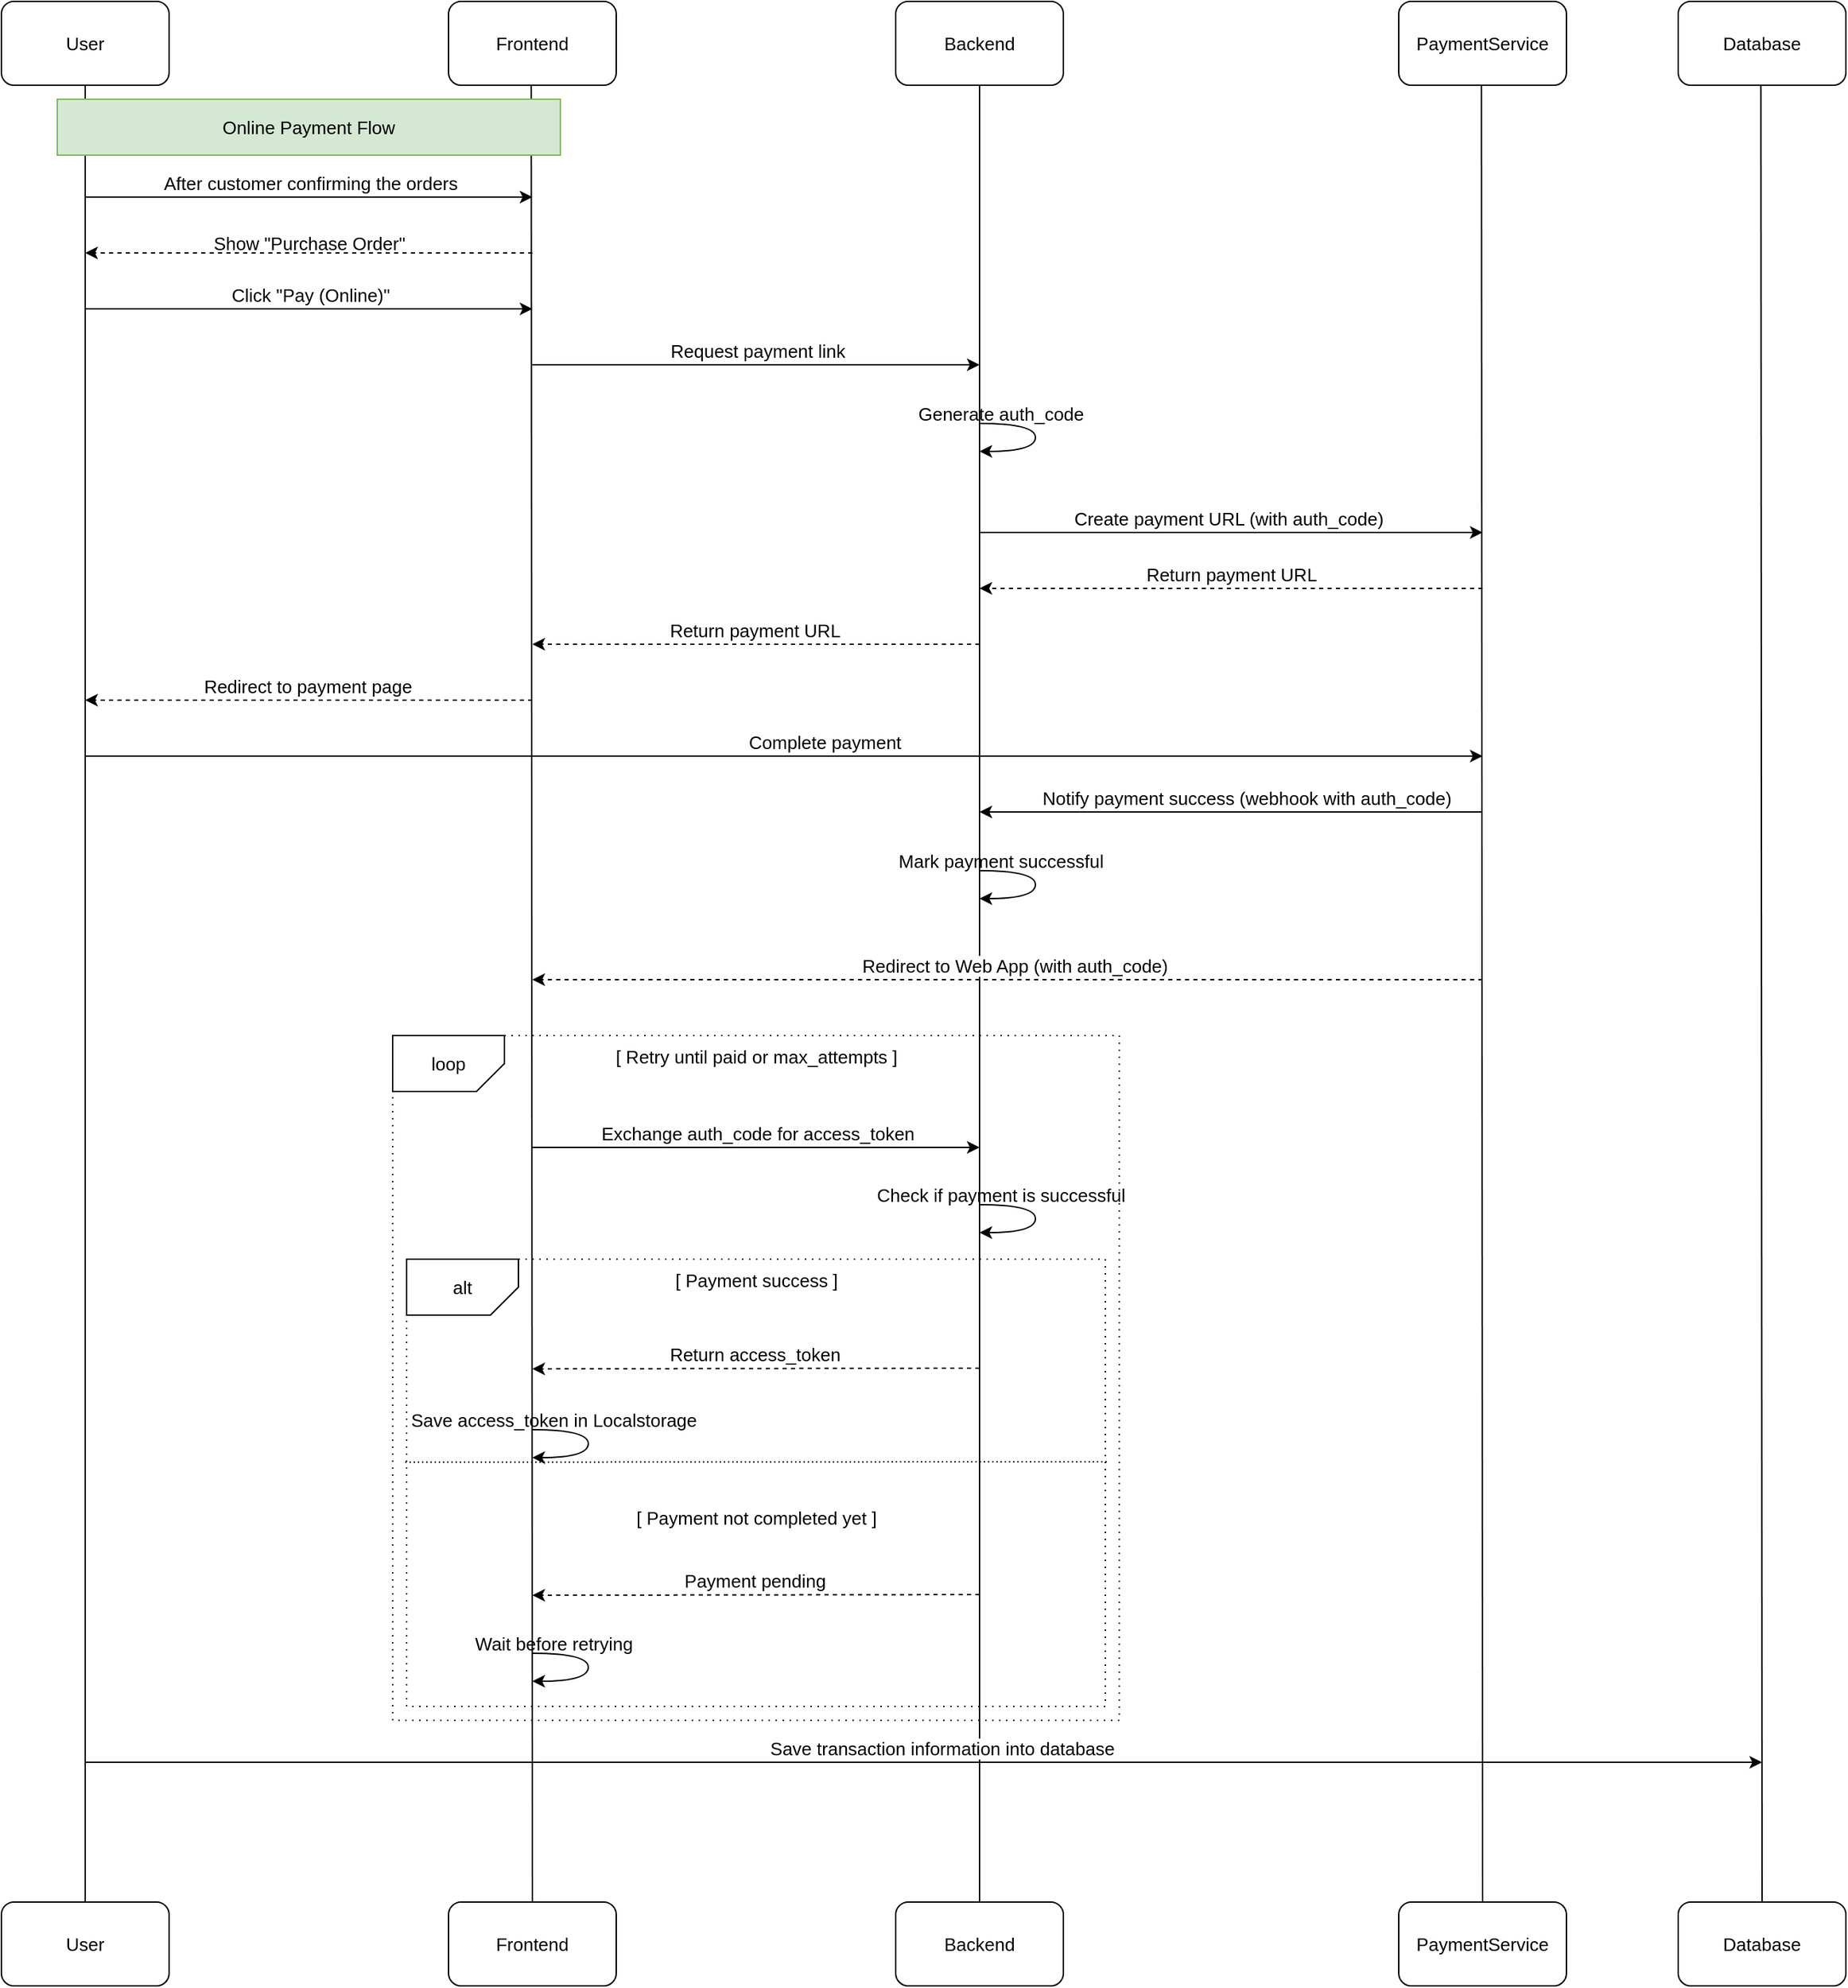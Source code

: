 <mxfile version="28.2.5">
  <diagram name="Page-1" id="935gk-mgyDyj7o7sxAbQ">
    <mxGraphModel dx="1153" dy="633" grid="1" gridSize="10" guides="1" tooltips="1" connect="1" arrows="1" fold="1" page="1" pageScale="1" pageWidth="2000" pageHeight="2000" math="0" shadow="0">
      <root>
        <mxCell id="0" />
        <mxCell id="1" parent="0" />
        <mxCell id="0PlHV3OxmcAFYTyNckas-15" value="" style="endArrow=classic;html=1;rounded=0;fontSize=13;" edge="1" parent="1">
          <mxGeometry width="50" height="50" relative="1" as="geometry">
            <mxPoint x="180" y="280" as="sourcePoint" />
            <mxPoint x="500" y="280" as="targetPoint" />
          </mxGeometry>
        </mxCell>
        <mxCell id="0PlHV3OxmcAFYTyNckas-16" value="After customer confirming the orders" style="edgeLabel;html=1;align=center;verticalAlign=middle;resizable=0;points=[];fontSize=13;" vertex="1" connectable="0" parent="0PlHV3OxmcAFYTyNckas-15">
          <mxGeometry x="-0.158" y="5" relative="1" as="geometry">
            <mxPoint x="26" y="-5" as="offset" />
          </mxGeometry>
        </mxCell>
        <mxCell id="0PlHV3OxmcAFYTyNckas-18" value="" style="endArrow=classic;html=1;rounded=0;dashed=1;fontSize=13;" edge="1" parent="1">
          <mxGeometry width="50" height="50" relative="1" as="geometry">
            <mxPoint x="500" y="320" as="sourcePoint" />
            <mxPoint x="180" y="320" as="targetPoint" />
          </mxGeometry>
        </mxCell>
        <mxCell id="0PlHV3OxmcAFYTyNckas-19" value="Show &quot;Purchase Order&quot;" style="text;html=1;align=center;verticalAlign=middle;resizable=0;points=[];autosize=1;strokeColor=none;fillColor=none;fontSize=13;" vertex="1" parent="1">
          <mxGeometry x="260" y="298" width="160" height="30" as="geometry" />
        </mxCell>
        <mxCell id="0PlHV3OxmcAFYTyNckas-7" value="" style="endArrow=none;html=1;rounded=0;entryX=0.5;entryY=1;entryDx=0;entryDy=0;movable=1;resizable=1;rotatable=1;deletable=1;editable=1;locked=0;connectable=1;exitX=0.5;exitY=0;exitDx=0;exitDy=0;fontSize=13;" edge="1" parent="1" source="0PlHV3OxmcAFYTyNckas-80" target="0PlHV3OxmcAFYTyNckas-1">
          <mxGeometry width="50" height="50" relative="1" as="geometry">
            <mxPoint x="180" y="1480" as="sourcePoint" />
            <mxPoint x="500" y="390" as="targetPoint" />
          </mxGeometry>
        </mxCell>
        <mxCell id="0PlHV3OxmcAFYTyNckas-1" value="User" style="rounded=1;whiteSpace=wrap;html=1;movable=1;resizable=1;rotatable=1;deletable=1;editable=1;locked=0;connectable=1;fontSize=13;" vertex="1" parent="1">
          <mxGeometry x="120" y="140" width="120" height="60" as="geometry" />
        </mxCell>
        <mxCell id="0PlHV3OxmcAFYTyNckas-2" value="Frontend" style="rounded=1;whiteSpace=wrap;html=1;movable=1;resizable=1;rotatable=1;deletable=1;editable=1;locked=0;connectable=1;fontSize=13;" vertex="1" parent="1">
          <mxGeometry x="440" y="140" width="120" height="60" as="geometry" />
        </mxCell>
        <mxCell id="0PlHV3OxmcAFYTyNckas-3" value="Backend" style="rounded=1;whiteSpace=wrap;html=1;movable=1;resizable=1;rotatable=1;deletable=1;editable=1;locked=0;connectable=1;fontSize=13;" vertex="1" parent="1">
          <mxGeometry x="760" y="140" width="120" height="60" as="geometry" />
        </mxCell>
        <mxCell id="0PlHV3OxmcAFYTyNckas-4" value="PaymentService" style="rounded=1;whiteSpace=wrap;html=1;movable=1;resizable=1;rotatable=1;deletable=1;editable=1;locked=0;connectable=1;fontSize=13;" vertex="1" parent="1">
          <mxGeometry x="1120" y="140" width="120" height="60" as="geometry" />
        </mxCell>
        <mxCell id="0PlHV3OxmcAFYTyNckas-6" value="Database" style="rounded=1;whiteSpace=wrap;html=1;movable=1;resizable=1;rotatable=1;deletable=1;editable=1;locked=0;connectable=1;fontSize=13;" vertex="1" parent="1">
          <mxGeometry x="1320" y="140" width="120" height="60" as="geometry" />
        </mxCell>
        <mxCell id="0PlHV3OxmcAFYTyNckas-8" value="" style="endArrow=none;html=1;rounded=0;entryX=0.5;entryY=1;entryDx=0;entryDy=0;movable=1;resizable=1;rotatable=1;deletable=1;editable=1;locked=0;connectable=1;exitX=0.5;exitY=0;exitDx=0;exitDy=0;fontSize=13;" edge="1" parent="1" source="0PlHV3OxmcAFYTyNckas-81">
          <mxGeometry width="50" height="50" relative="1" as="geometry">
            <mxPoint x="499" y="1480" as="sourcePoint" />
            <mxPoint x="499.17" y="200" as="targetPoint" />
          </mxGeometry>
        </mxCell>
        <mxCell id="0PlHV3OxmcAFYTyNckas-9" value="" style="endArrow=none;html=1;rounded=0;entryX=0.5;entryY=1;entryDx=0;entryDy=0;movable=1;resizable=1;rotatable=1;deletable=1;editable=1;locked=0;connectable=1;exitX=0.5;exitY=0;exitDx=0;exitDy=0;fontSize=13;" edge="1" parent="1" source="0PlHV3OxmcAFYTyNckas-82">
          <mxGeometry width="50" height="50" relative="1" as="geometry">
            <mxPoint x="820" y="1480" as="sourcePoint" />
            <mxPoint x="820" y="200" as="targetPoint" />
          </mxGeometry>
        </mxCell>
        <mxCell id="0PlHV3OxmcAFYTyNckas-10" value="" style="endArrow=none;html=1;rounded=0;entryX=0.5;entryY=1;entryDx=0;entryDy=0;movable=1;resizable=1;rotatable=1;deletable=1;editable=1;locked=0;connectable=1;exitX=0.5;exitY=0;exitDx=0;exitDy=0;fontSize=13;" edge="1" parent="1" source="0PlHV3OxmcAFYTyNckas-83">
          <mxGeometry width="50" height="50" relative="1" as="geometry">
            <mxPoint x="1180" y="1480" as="sourcePoint" />
            <mxPoint x="1179.17" y="200" as="targetPoint" />
          </mxGeometry>
        </mxCell>
        <mxCell id="0PlHV3OxmcAFYTyNckas-12" value="" style="endArrow=none;html=1;rounded=0;entryX=0.5;entryY=1;entryDx=0;entryDy=0;movable=1;resizable=1;rotatable=1;deletable=1;editable=1;locked=0;connectable=1;exitX=0.5;exitY=0;exitDx=0;exitDy=0;fontSize=13;" edge="1" parent="1" source="0PlHV3OxmcAFYTyNckas-85">
          <mxGeometry width="50" height="50" relative="1" as="geometry">
            <mxPoint x="1379" y="1480" as="sourcePoint" />
            <mxPoint x="1379.17" y="200" as="targetPoint" />
          </mxGeometry>
        </mxCell>
        <mxCell id="0PlHV3OxmcAFYTyNckas-20" value="" style="endArrow=classic;html=1;rounded=0;movable=1;resizable=1;rotatable=1;deletable=1;editable=1;locked=0;connectable=1;fontSize=13;" edge="1" parent="1">
          <mxGeometry width="50" height="50" relative="1" as="geometry">
            <mxPoint x="180" y="360" as="sourcePoint" />
            <mxPoint x="500" y="360" as="targetPoint" />
          </mxGeometry>
        </mxCell>
        <mxCell id="0PlHV3OxmcAFYTyNckas-21" value="Click &quot;Pay (Online)&quot;" style="edgeLabel;html=1;align=center;verticalAlign=middle;resizable=0;points=[];fontSize=13;" vertex="1" connectable="0" parent="0PlHV3OxmcAFYTyNckas-20">
          <mxGeometry x="-0.158" y="5" relative="1" as="geometry">
            <mxPoint x="26" y="-5" as="offset" />
          </mxGeometry>
        </mxCell>
        <mxCell id="0PlHV3OxmcAFYTyNckas-14" value="Online Payment Flow" style="rounded=0;whiteSpace=wrap;html=1;fillColor=#d5e8d4;strokeColor=#82b366;fontSize=13;" vertex="1" parent="1">
          <mxGeometry x="160" y="210" width="360" height="40" as="geometry" />
        </mxCell>
        <mxCell id="0PlHV3OxmcAFYTyNckas-23" value="" style="endArrow=classic;html=1;rounded=0;movable=1;resizable=1;rotatable=1;deletable=1;editable=1;locked=0;connectable=1;fontSize=13;" edge="1" parent="1">
          <mxGeometry width="50" height="50" relative="1" as="geometry">
            <mxPoint x="500" y="400" as="sourcePoint" />
            <mxPoint x="820" y="400" as="targetPoint" />
          </mxGeometry>
        </mxCell>
        <mxCell id="0PlHV3OxmcAFYTyNckas-24" value="Request payment link" style="edgeLabel;html=1;align=center;verticalAlign=middle;resizable=0;points=[];fontSize=13;" vertex="1" connectable="0" parent="0PlHV3OxmcAFYTyNckas-23">
          <mxGeometry x="-0.158" y="5" relative="1" as="geometry">
            <mxPoint x="26" y="-5" as="offset" />
          </mxGeometry>
        </mxCell>
        <mxCell id="0PlHV3OxmcAFYTyNckas-29" value="" style="group;fontSize=13;" vertex="1" connectable="0" parent="1">
          <mxGeometry x="770" y="420" width="135" height="42" as="geometry" />
        </mxCell>
        <mxCell id="0PlHV3OxmcAFYTyNckas-26" value="" style="endArrow=classic;html=1;rounded=0;edgeStyle=orthogonalEdgeStyle;curved=1;fontSize=13;" edge="1" parent="0PlHV3OxmcAFYTyNckas-29">
          <mxGeometry width="50" height="50" relative="1" as="geometry">
            <mxPoint x="50" y="22" as="sourcePoint" />
            <mxPoint x="50" y="42" as="targetPoint" />
            <Array as="points">
              <mxPoint x="90" y="22" />
              <mxPoint x="90" y="42" />
            </Array>
          </mxGeometry>
        </mxCell>
        <mxCell id="0PlHV3OxmcAFYTyNckas-28" value="Generate auth_code" style="text;html=1;align=center;verticalAlign=middle;resizable=0;points=[];autosize=1;strokeColor=none;fillColor=none;fontSize=13;" vertex="1" parent="0PlHV3OxmcAFYTyNckas-29">
          <mxGeometry x="-5" width="140" height="30" as="geometry" />
        </mxCell>
        <mxCell id="0PlHV3OxmcAFYTyNckas-31" value="" style="endArrow=classic;html=1;rounded=0;movable=1;resizable=1;rotatable=1;deletable=1;editable=1;locked=0;connectable=1;fontSize=13;" edge="1" parent="1">
          <mxGeometry width="50" height="50" relative="1" as="geometry">
            <mxPoint x="820" y="520" as="sourcePoint" />
            <mxPoint x="1180" y="520" as="targetPoint" />
          </mxGeometry>
        </mxCell>
        <mxCell id="0PlHV3OxmcAFYTyNckas-32" value="Create payment URL (with auth_code)" style="edgeLabel;html=1;align=center;verticalAlign=middle;resizable=0;points=[];fontSize=13;" vertex="1" connectable="0" parent="0PlHV3OxmcAFYTyNckas-31">
          <mxGeometry x="-0.158" y="5" relative="1" as="geometry">
            <mxPoint x="26" y="-5" as="offset" />
          </mxGeometry>
        </mxCell>
        <mxCell id="0PlHV3OxmcAFYTyNckas-33" value="" style="endArrow=classic;html=1;rounded=0;dashed=1;fontSize=13;" edge="1" parent="1">
          <mxGeometry width="50" height="50" relative="1" as="geometry">
            <mxPoint x="1180" y="560" as="sourcePoint" />
            <mxPoint x="820" y="560" as="targetPoint" />
          </mxGeometry>
        </mxCell>
        <mxCell id="0PlHV3OxmcAFYTyNckas-34" value="Return payment URL" style="edgeLabel;html=1;align=center;verticalAlign=middle;resizable=0;points=[];fontSize=13;" vertex="1" connectable="0" parent="0PlHV3OxmcAFYTyNckas-33">
          <mxGeometry x="-0.031" y="-4" relative="1" as="geometry">
            <mxPoint x="-6" y="-6" as="offset" />
          </mxGeometry>
        </mxCell>
        <mxCell id="0PlHV3OxmcAFYTyNckas-36" value="" style="endArrow=classic;html=1;rounded=0;dashed=1;fontSize=13;" edge="1" parent="1">
          <mxGeometry width="50" height="50" relative="1" as="geometry">
            <mxPoint x="820" y="600" as="sourcePoint" />
            <mxPoint x="500" y="600" as="targetPoint" />
          </mxGeometry>
        </mxCell>
        <mxCell id="0PlHV3OxmcAFYTyNckas-37" value="Return payment URL" style="edgeLabel;html=1;align=center;verticalAlign=middle;resizable=0;points=[];fontSize=13;" vertex="1" connectable="0" parent="0PlHV3OxmcAFYTyNckas-36">
          <mxGeometry x="-0.031" y="-4" relative="1" as="geometry">
            <mxPoint x="-6" y="-6" as="offset" />
          </mxGeometry>
        </mxCell>
        <mxCell id="0PlHV3OxmcAFYTyNckas-38" value="" style="endArrow=classic;html=1;rounded=0;dashed=1;fontSize=13;" edge="1" parent="1">
          <mxGeometry width="50" height="50" relative="1" as="geometry">
            <mxPoint x="500" y="640" as="sourcePoint" />
            <mxPoint x="180" y="640" as="targetPoint" />
          </mxGeometry>
        </mxCell>
        <mxCell id="0PlHV3OxmcAFYTyNckas-39" value="Redirect to payment page" style="edgeLabel;html=1;align=center;verticalAlign=middle;resizable=0;points=[];fontSize=13;" vertex="1" connectable="0" parent="0PlHV3OxmcAFYTyNckas-38">
          <mxGeometry x="-0.031" y="-4" relative="1" as="geometry">
            <mxPoint x="-6" y="-6" as="offset" />
          </mxGeometry>
        </mxCell>
        <mxCell id="0PlHV3OxmcAFYTyNckas-40" value="" style="endArrow=classic;html=1;rounded=0;movable=1;resizable=1;rotatable=1;deletable=1;editable=1;locked=0;connectable=1;fontSize=13;" edge="1" parent="1">
          <mxGeometry width="50" height="50" relative="1" as="geometry">
            <mxPoint x="180" y="680" as="sourcePoint" />
            <mxPoint x="1180" y="680" as="targetPoint" />
          </mxGeometry>
        </mxCell>
        <mxCell id="0PlHV3OxmcAFYTyNckas-41" value="Complete payment" style="edgeLabel;html=1;align=center;verticalAlign=middle;resizable=0;points=[];fontSize=13;" vertex="1" connectable="0" parent="0PlHV3OxmcAFYTyNckas-40">
          <mxGeometry x="-0.158" y="5" relative="1" as="geometry">
            <mxPoint x="108" y="-5" as="offset" />
          </mxGeometry>
        </mxCell>
        <mxCell id="0PlHV3OxmcAFYTyNckas-43" value="" style="endArrow=classic;html=1;rounded=0;movable=1;resizable=1;rotatable=1;deletable=1;editable=1;locked=0;connectable=1;fontSize=13;" edge="1" parent="1">
          <mxGeometry width="50" height="50" relative="1" as="geometry">
            <mxPoint x="1180" y="720" as="sourcePoint" />
            <mxPoint x="820" y="720" as="targetPoint" />
          </mxGeometry>
        </mxCell>
        <mxCell id="0PlHV3OxmcAFYTyNckas-44" value="Notify payment success (webhook with auth_code)" style="edgeLabel;html=1;align=center;verticalAlign=middle;resizable=0;points=[];fontSize=13;" vertex="1" connectable="0" parent="0PlHV3OxmcAFYTyNckas-43">
          <mxGeometry x="-0.158" y="5" relative="1" as="geometry">
            <mxPoint x="-18" y="-15" as="offset" />
          </mxGeometry>
        </mxCell>
        <mxCell id="0PlHV3OxmcAFYTyNckas-45" value="" style="group;fontSize=13;" vertex="1" connectable="0" parent="1">
          <mxGeometry x="770" y="740" width="150" height="42" as="geometry" />
        </mxCell>
        <mxCell id="0PlHV3OxmcAFYTyNckas-46" value="" style="endArrow=classic;html=1;rounded=0;edgeStyle=orthogonalEdgeStyle;curved=1;fontSize=13;" edge="1" parent="0PlHV3OxmcAFYTyNckas-45">
          <mxGeometry width="50" height="50" relative="1" as="geometry">
            <mxPoint x="50" y="22" as="sourcePoint" />
            <mxPoint x="50" y="42" as="targetPoint" />
            <Array as="points">
              <mxPoint x="90" y="22" />
              <mxPoint x="90" y="42" />
            </Array>
          </mxGeometry>
        </mxCell>
        <mxCell id="0PlHV3OxmcAFYTyNckas-47" value="Mark payment successful" style="text;html=1;align=center;verticalAlign=middle;resizable=0;points=[];autosize=1;strokeColor=none;fillColor=none;fontSize=13;" vertex="1" parent="0PlHV3OxmcAFYTyNckas-45">
          <mxGeometry x="-20" width="170" height="30" as="geometry" />
        </mxCell>
        <mxCell id="0PlHV3OxmcAFYTyNckas-48" value="" style="endArrow=classic;html=1;rounded=0;dashed=1;fontSize=13;" edge="1" parent="1">
          <mxGeometry width="50" height="50" relative="1" as="geometry">
            <mxPoint x="1180" y="840" as="sourcePoint" />
            <mxPoint x="500" y="840" as="targetPoint" />
          </mxGeometry>
        </mxCell>
        <mxCell id="0PlHV3OxmcAFYTyNckas-49" value="Redirect to Web App (with auth_code)" style="edgeLabel;html=1;align=center;verticalAlign=middle;resizable=0;points=[];fontSize=13;" vertex="1" connectable="0" parent="0PlHV3OxmcAFYTyNckas-48">
          <mxGeometry x="-0.031" y="-4" relative="1" as="geometry">
            <mxPoint x="-6" y="-6" as="offset" />
          </mxGeometry>
        </mxCell>
        <mxCell id="0PlHV3OxmcAFYTyNckas-51" value="" style="rounded=0;whiteSpace=wrap;html=1;fillColor=none;dashed=1;dashPattern=1 4;fontSize=13;" vertex="1" parent="1">
          <mxGeometry x="400" y="880" width="520" height="490" as="geometry" />
        </mxCell>
        <mxCell id="0PlHV3OxmcAFYTyNckas-52" value="" style="rounded=0;whiteSpace=wrap;html=1;fillColor=none;dashed=1;dashPattern=1 4;fontSize=13;" vertex="1" parent="1">
          <mxGeometry x="410" y="1040" width="500" height="320" as="geometry" />
        </mxCell>
        <mxCell id="0PlHV3OxmcAFYTyNckas-53" value="loop" style="shape=card;whiteSpace=wrap;html=1;direction=south;flipV=1;fillColor=default;size=20;fontSize=13;" vertex="1" parent="1">
          <mxGeometry x="400" y="880" width="80" height="40" as="geometry" />
        </mxCell>
        <mxCell id="0PlHV3OxmcAFYTyNckas-54" value="alt" style="shape=card;whiteSpace=wrap;html=1;direction=south;flipV=1;fillColor=default;size=20;fontSize=13;" vertex="1" parent="1">
          <mxGeometry x="410" y="1040" width="80" height="40" as="geometry" />
        </mxCell>
        <mxCell id="0PlHV3OxmcAFYTyNckas-55" value="[ Retry until paid or max_attempts ]" style="text;html=1;align=center;verticalAlign=middle;resizable=0;points=[];autosize=1;strokeColor=none;fillColor=none;fontSize=13;" vertex="1" parent="1">
          <mxGeometry x="545" y="880" width="230" height="30" as="geometry" />
        </mxCell>
        <mxCell id="0PlHV3OxmcAFYTyNckas-56" value="" style="endArrow=classic;html=1;rounded=0;movable=1;resizable=1;rotatable=1;deletable=1;editable=1;locked=0;connectable=1;fontSize=13;" edge="1" parent="1">
          <mxGeometry width="50" height="50" relative="1" as="geometry">
            <mxPoint x="500" y="960" as="sourcePoint" />
            <mxPoint x="820" y="960" as="targetPoint" />
          </mxGeometry>
        </mxCell>
        <mxCell id="0PlHV3OxmcAFYTyNckas-57" value="Exchange auth_code for access_token" style="edgeLabel;html=1;align=center;verticalAlign=middle;resizable=0;points=[];fontSize=13;" vertex="1" connectable="0" parent="0PlHV3OxmcAFYTyNckas-56">
          <mxGeometry x="-0.158" y="5" relative="1" as="geometry">
            <mxPoint x="26" y="-5" as="offset" />
          </mxGeometry>
        </mxCell>
        <mxCell id="0PlHV3OxmcAFYTyNckas-58" value="" style="group;fillColor=none;fontSize=13;" vertex="1" connectable="0" parent="1">
          <mxGeometry x="770" y="979" width="165" height="42" as="geometry" />
        </mxCell>
        <mxCell id="0PlHV3OxmcAFYTyNckas-59" value="" style="endArrow=classic;html=1;rounded=0;edgeStyle=orthogonalEdgeStyle;curved=1;fontSize=13;" edge="1" parent="0PlHV3OxmcAFYTyNckas-58">
          <mxGeometry width="50" height="50" relative="1" as="geometry">
            <mxPoint x="50" y="22" as="sourcePoint" />
            <mxPoint x="50" y="42" as="targetPoint" />
            <Array as="points">
              <mxPoint x="90" y="22" />
              <mxPoint x="90" y="42" />
            </Array>
          </mxGeometry>
        </mxCell>
        <mxCell id="0PlHV3OxmcAFYTyNckas-60" value="Check if payment is successful" style="text;html=1;align=center;verticalAlign=middle;resizable=0;points=[];autosize=1;strokeColor=none;fillColor=none;fontSize=13;" vertex="1" parent="0PlHV3OxmcAFYTyNckas-58">
          <mxGeometry x="-35" width="200" height="30" as="geometry" />
        </mxCell>
        <mxCell id="0PlHV3OxmcAFYTyNckas-61" value="[ Payment success ]" style="text;html=1;align=center;verticalAlign=middle;resizable=0;points=[];autosize=1;strokeColor=none;fillColor=none;fontSize=13;" vertex="1" parent="1">
          <mxGeometry x="590" y="1040" width="140" height="30" as="geometry" />
        </mxCell>
        <mxCell id="0PlHV3OxmcAFYTyNckas-62" value="" style="endArrow=classic;html=1;rounded=0;dashed=1;fontSize=13;" edge="1" parent="1">
          <mxGeometry width="50" height="50" relative="1" as="geometry">
            <mxPoint x="820" y="1118" as="sourcePoint" />
            <mxPoint x="500" y="1118.46" as="targetPoint" />
          </mxGeometry>
        </mxCell>
        <mxCell id="0PlHV3OxmcAFYTyNckas-63" value="Return access_token" style="edgeLabel;html=1;align=center;verticalAlign=middle;resizable=0;points=[];fontSize=13;" vertex="1" connectable="0" parent="0PlHV3OxmcAFYTyNckas-62">
          <mxGeometry x="-0.031" y="-4" relative="1" as="geometry">
            <mxPoint x="-6" y="-6" as="offset" />
          </mxGeometry>
        </mxCell>
        <mxCell id="0PlHV3OxmcAFYTyNckas-64" value="" style="group;fillColor=none;fontSize=13;" vertex="1" connectable="0" parent="1">
          <mxGeometry x="450" y="1140" width="180" height="42" as="geometry" />
        </mxCell>
        <mxCell id="0PlHV3OxmcAFYTyNckas-65" value="" style="endArrow=classic;html=1;rounded=0;edgeStyle=orthogonalEdgeStyle;curved=1;fontSize=13;" edge="1" parent="0PlHV3OxmcAFYTyNckas-64">
          <mxGeometry width="50" height="50" relative="1" as="geometry">
            <mxPoint x="50" y="22" as="sourcePoint" />
            <mxPoint x="50" y="42" as="targetPoint" />
            <Array as="points">
              <mxPoint x="90" y="22" />
              <mxPoint x="90" y="42" />
            </Array>
          </mxGeometry>
        </mxCell>
        <mxCell id="0PlHV3OxmcAFYTyNckas-66" value="Save access_token in Localstorage" style="text;html=1;align=center;verticalAlign=middle;resizable=0;points=[];autosize=1;strokeColor=none;fillColor=none;fontSize=13;" vertex="1" parent="0PlHV3OxmcAFYTyNckas-64">
          <mxGeometry x="-50" width="230" height="30" as="geometry" />
        </mxCell>
        <mxCell id="0PlHV3OxmcAFYTyNckas-68" value="" style="endArrow=none;html=1;rounded=0;entryX=-0.003;entryY=0.454;entryDx=0;entryDy=0;entryPerimeter=0;exitX=1.002;exitY=0.453;exitDx=0;exitDy=0;exitPerimeter=0;dashed=1;dashPattern=1 2;fontSize=13;" edge="1" parent="1" source="0PlHV3OxmcAFYTyNckas-52" target="0PlHV3OxmcAFYTyNckas-52">
          <mxGeometry width="50" height="50" relative="1" as="geometry">
            <mxPoint x="907" y="1200" as="sourcePoint" />
            <mxPoint x="710" y="1210" as="targetPoint" />
            <Array as="points" />
          </mxGeometry>
        </mxCell>
        <mxCell id="0PlHV3OxmcAFYTyNckas-69" value="[ Payment not completed yet ]" style="text;html=1;align=center;verticalAlign=middle;resizable=0;points=[];autosize=1;strokeColor=none;fillColor=none;fontSize=13;" vertex="1" parent="1">
          <mxGeometry x="560" y="1210" width="200" height="30" as="geometry" />
        </mxCell>
        <mxCell id="0PlHV3OxmcAFYTyNckas-70" value="" style="endArrow=classic;html=1;rounded=0;dashed=1;fontSize=13;" edge="1" parent="1">
          <mxGeometry width="50" height="50" relative="1" as="geometry">
            <mxPoint x="820" y="1280" as="sourcePoint" />
            <mxPoint x="500" y="1280.46" as="targetPoint" />
          </mxGeometry>
        </mxCell>
        <mxCell id="0PlHV3OxmcAFYTyNckas-71" value="Payment pending" style="edgeLabel;html=1;align=center;verticalAlign=middle;resizable=0;points=[];fontSize=13;" vertex="1" connectable="0" parent="0PlHV3OxmcAFYTyNckas-70">
          <mxGeometry x="-0.031" y="-4" relative="1" as="geometry">
            <mxPoint x="-6" y="-6" as="offset" />
          </mxGeometry>
        </mxCell>
        <mxCell id="0PlHV3OxmcAFYTyNckas-72" value="" style="group;fillColor=none;fontSize=13;" vertex="1" connectable="0" parent="1">
          <mxGeometry x="450" y="1300" width="170" height="42" as="geometry" />
        </mxCell>
        <mxCell id="0PlHV3OxmcAFYTyNckas-73" value="" style="endArrow=classic;html=1;rounded=0;edgeStyle=orthogonalEdgeStyle;curved=1;fontSize=13;" edge="1" parent="0PlHV3OxmcAFYTyNckas-72">
          <mxGeometry width="50" height="50" relative="1" as="geometry">
            <mxPoint x="50" y="22" as="sourcePoint" />
            <mxPoint x="50" y="42" as="targetPoint" />
            <Array as="points">
              <mxPoint x="90" y="22" />
              <mxPoint x="90" y="42" />
            </Array>
          </mxGeometry>
        </mxCell>
        <mxCell id="0PlHV3OxmcAFYTyNckas-74" value="Wait before retrying" style="text;html=1;align=center;verticalAlign=middle;resizable=0;points=[];autosize=1;strokeColor=none;fillColor=none;fontSize=13;" vertex="1" parent="0PlHV3OxmcAFYTyNckas-72">
          <mxGeometry x="-5" width="140" height="30" as="geometry" />
        </mxCell>
        <mxCell id="0PlHV3OxmcAFYTyNckas-75" value="" style="endArrow=classic;html=1;rounded=0;movable=1;resizable=1;rotatable=1;deletable=1;editable=1;locked=0;connectable=1;fontSize=13;" edge="1" parent="1">
          <mxGeometry width="50" height="50" relative="1" as="geometry">
            <mxPoint x="180" y="1400" as="sourcePoint" />
            <mxPoint x="1380" y="1400" as="targetPoint" />
          </mxGeometry>
        </mxCell>
        <mxCell id="0PlHV3OxmcAFYTyNckas-76" value="Save transaction information into database" style="edgeLabel;html=1;align=center;verticalAlign=middle;resizable=0;points=[];fontSize=13;" vertex="1" connectable="0" parent="0PlHV3OxmcAFYTyNckas-75">
          <mxGeometry x="-0.158" y="5" relative="1" as="geometry">
            <mxPoint x="108" y="-5" as="offset" />
          </mxGeometry>
        </mxCell>
        <mxCell id="0PlHV3OxmcAFYTyNckas-80" value="User" style="rounded=1;whiteSpace=wrap;html=1;movable=1;resizable=1;rotatable=1;deletable=1;editable=1;locked=0;connectable=1;fontSize=13;" vertex="1" parent="1">
          <mxGeometry x="120" y="1500" width="120" height="60" as="geometry" />
        </mxCell>
        <mxCell id="0PlHV3OxmcAFYTyNckas-81" value="Frontend" style="rounded=1;whiteSpace=wrap;html=1;movable=1;resizable=1;rotatable=1;deletable=1;editable=1;locked=0;connectable=1;fontSize=13;" vertex="1" parent="1">
          <mxGeometry x="440" y="1500" width="120" height="60" as="geometry" />
        </mxCell>
        <mxCell id="0PlHV3OxmcAFYTyNckas-82" value="Backend" style="rounded=1;whiteSpace=wrap;html=1;movable=1;resizable=1;rotatable=1;deletable=1;editable=1;locked=0;connectable=1;fontSize=13;" vertex="1" parent="1">
          <mxGeometry x="760" y="1500" width="120" height="60" as="geometry" />
        </mxCell>
        <mxCell id="0PlHV3OxmcAFYTyNckas-83" value="PaymentService" style="rounded=1;whiteSpace=wrap;html=1;movable=1;resizable=1;rotatable=1;deletable=1;editable=1;locked=0;connectable=1;fontSize=13;" vertex="1" parent="1">
          <mxGeometry x="1120" y="1500" width="120" height="60" as="geometry" />
        </mxCell>
        <mxCell id="0PlHV3OxmcAFYTyNckas-85" value="Database" style="rounded=1;whiteSpace=wrap;html=1;movable=1;resizable=1;rotatable=1;deletable=1;editable=1;locked=0;connectable=1;fontSize=13;" vertex="1" parent="1">
          <mxGeometry x="1320" y="1500" width="120" height="60" as="geometry" />
        </mxCell>
      </root>
    </mxGraphModel>
  </diagram>
</mxfile>
